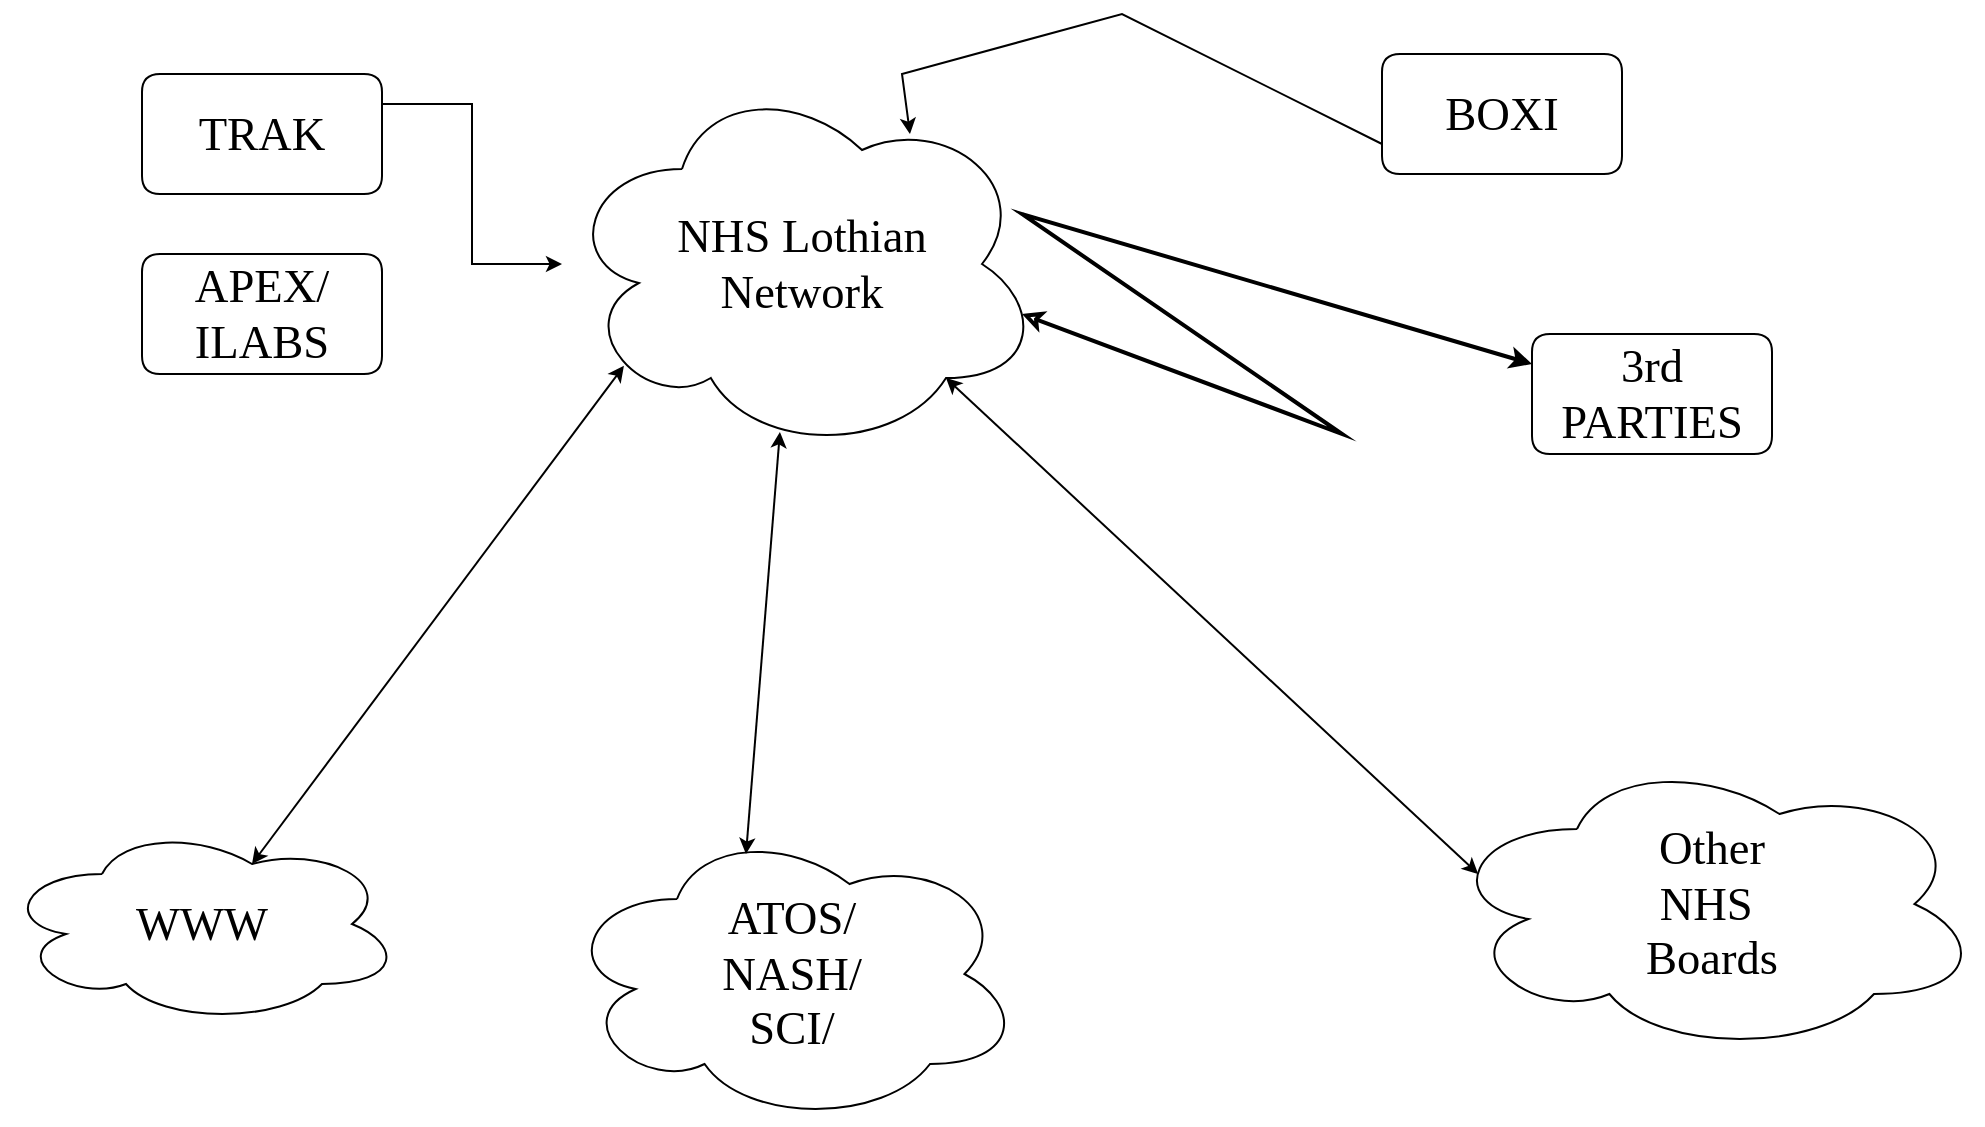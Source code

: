 <mxfile version="21.3.2" type="github" pages="2">
  <diagram id="dRIo23PamIkjkPu4lT5V" name="Overview">
    <mxGraphModel dx="1259" dy="679" grid="1" gridSize="10" guides="1" tooltips="1" connect="1" arrows="1" fold="1" page="1" pageScale="1" pageWidth="827" pageHeight="1169" math="0" shadow="0">
      <root>
        <mxCell id="0" />
        <mxCell id="1" parent="0" />
        <UserObject label="&lt;div style=&quot;font-size: 1px&quot;&gt;&lt;font style=&quot;font-size:23.28px;font-family:Handlee;color:#000000;direction:ltr;letter-spacing:0px;line-height:120%;opacity:1&quot;&gt;TRAK&lt;/font&gt;&lt;/div&gt;" tags="Background" id="OmSdqwsnnxUc1o90Q_Z--1">
          <mxCell style="verticalAlign=middle;align=center;overflow=width;vsdxID=1;fillColor=#ffffff;gradientColor=none;shape=stencil(nZDNDsIgEISfZu8UTp5rfQGfgMgqGxEair9PL+3EBI2n3nZmvskmQ6afvB2ZtJpKTme+iyuezJa0lug5S6kXmYFMf0yZTzldo4MebSW1Whx26HQzrZXNh728GN4GHkqXdJufPRApRM9W7QAGiQ3YqdXoR/+FV6NfYD2WMTCThIAt2/x3vGpheDO8AQ==);strokeColor=#000000;spacingTop=-3;spacingBottom=-3;spacingLeft=-3;spacingRight=-3;points=[];labelBackgroundColor=none;rounded=1;html=1;whiteSpace=wrap;" vertex="1" parent="1">
            <mxGeometry x="120" y="160" width="120" height="60" as="geometry" />
          </mxCell>
        </UserObject>
        <UserObject label="&lt;div style=&quot;font-size: 1px&quot;&gt;&lt;font style=&quot;font-size:23.28px;font-family:Handlee;color:#000000;direction:ltr;letter-spacing:0px;line-height:120%;opacity:1&quot;&gt;APEX/&lt;br/&gt;&lt;/font&gt;&lt;font style=&quot;font-size:23.28px;font-family:Handlee;color:#000000;direction:ltr;letter-spacing:0px;line-height:120%;opacity:1&quot;&gt;ILABS&lt;/font&gt;&lt;/div&gt;" tags="Background" id="OmSdqwsnnxUc1o90Q_Z--2">
          <mxCell style="verticalAlign=middle;align=center;overflow=width;vsdxID=2;fillColor=#ffffff;gradientColor=none;shape=stencil(nZDNDsIgEISfZu8UTp5rfQGfgMgqGxEair9PL+3EBI2n3nZmvskmQ6afvB2ZtJpKTme+iyuezJa0lug5S6kXmYFMf0yZTzldo4MebSW1Whx26HQzrZXNh728GN4GHkqXdJufPRApRM9W7QAGiQ3YqdXoR/+FV6NfYD2WMTCThIAt2/x3vGpheDO8AQ==);strokeColor=#000000;spacingTop=-3;spacingBottom=-3;spacingLeft=-3;spacingRight=-3;points=[];labelBackgroundColor=none;rounded=1;html=1;whiteSpace=wrap;" vertex="1" parent="1">
            <mxGeometry x="120" y="250" width="120" height="60" as="geometry" />
          </mxCell>
        </UserObject>
        <UserObject label="&lt;div style=&quot;font-size: 1px&quot;&gt;&lt;font style=&quot;font-size:23.28px;font-family:Handlee;color:#000000;direction:ltr;letter-spacing:0px;line-height:120%;opacity:1&quot;&gt;BOXI&lt;/font&gt;&lt;/div&gt;" tags="Background" id="OmSdqwsnnxUc1o90Q_Z--3">
          <mxCell style="verticalAlign=middle;align=center;overflow=width;vsdxID=3;fillColor=#ffffff;gradientColor=none;shape=stencil(nZDNDsIgEISfZu8UTp5rfQGfgMgqGxEair9PL+3EBI2n3nZmvskmQ6afvB2ZtJpKTme+iyuezJa0lug5S6kXmYFMf0yZTzldo4MebSW1Whx26HQzrZXNh728GN4GHkqXdJufPRApRM9W7QAGiQ3YqdXoR/+FV6NfYD2WMTCThIAt2/x3vGpheDO8AQ==);strokeColor=#000000;spacingTop=-3;spacingBottom=-3;spacingLeft=-3;spacingRight=-3;points=[];labelBackgroundColor=none;rounded=1;html=1;whiteSpace=wrap;" vertex="1" parent="1">
            <mxGeometry x="740" y="150" width="120" height="60" as="geometry" />
          </mxCell>
        </UserObject>
        <UserObject label="&lt;div style=&quot;font-size: 1px&quot;&gt;&lt;font style=&quot;font-size:23.28px;font-family:Handlee;color:#000000;direction:ltr;letter-spacing:0px;line-height:120%;opacity:1&quot;&gt;3rd &lt;br/&gt;&lt;/font&gt;&lt;font style=&quot;font-size:23.28px;font-family:Handlee;color:#000000;direction:ltr;letter-spacing:0px;line-height:120%;opacity:1&quot;&gt;PARTIES&lt;/font&gt;&lt;/div&gt;" tags="Background" id="OmSdqwsnnxUc1o90Q_Z--4">
          <mxCell style="verticalAlign=middle;align=center;overflow=width;vsdxID=4;fillColor=#ffffff;gradientColor=none;shape=stencil(nZDNDsIgEISfZu8UTp5rfQGfgMgqGxEair9PL+3EBI2n3nZmvskmQ6afvB2ZtJpKTme+iyuezJa0lug5S6kXmYFMf0yZTzldo4MebSW1Whx26HQzrZXNh728GN4GHkqXdJufPRApRM9W7QAGiQ3YqdXoR/+FV6NfYD2WMTCThIAt2/x3vGpheDO8AQ==);strokeColor=#000000;spacingTop=-3;spacingBottom=-3;spacingLeft=-3;spacingRight=-3;points=[];labelBackgroundColor=none;rounded=1;html=1;whiteSpace=wrap;" vertex="1" parent="1">
            <mxGeometry x="815" y="290" width="120" height="60" as="geometry" />
          </mxCell>
        </UserObject>
        <UserObject label="&lt;div style=&quot;font-size: 1px&quot;&gt;&lt;font style=&quot;font-size:23.28px;font-family:Handlee;color:#000000;direction:ltr;letter-spacing:0px;line-height:120%;opacity:1&quot;&gt;NHS Lothian&lt;br/&gt;&lt;/font&gt;&lt;font style=&quot;font-size:23.28px;font-family:Handlee;color:#000000;direction:ltr;letter-spacing:0px;line-height:120%;opacity:1&quot;&gt;Network&lt;/font&gt;&lt;/div&gt;" tags="Background" id="OmSdqwsnnxUc1o90Q_Z--5">
          <mxCell style="verticalAlign=middle;align=center;overflow=width;vsdxID=5;fillColor=#ffffff;gradientColor=none;shape=stencil(lZPRDoIwDEW/Zq9ma93EZ8T/IIJCVCADFP9eSKfYmhB9621ve7LkTmHcFmmTK9Bt5+tzfi+zrlC4UwBlVeS+7MZKYaIwPtY+P/m6rzLSTTo5p+pa36YLA+2BnVZAP5jck/XQe/Iamr68hu8OQFqHcZA26AFJGxfmQdtFluYs5zjLRBy2FTA0HBbpJdha0IzWHLcRb5sN/P6PvPf6CxgJ3mwIDSd5m5XlRPsfEQUx+nohBzqQQFgEWsETWUEZFk4DyWJZGYs5z8fycqHv8DmX+R9b9HcweQI=);strokeColor=#000000;spacingTop=-3;spacingBottom=-3;spacingLeft=-3;spacingRight=-3;points=[];labelBackgroundColor=none;rounded=0;html=1;whiteSpace=wrap;" vertex="1" parent="1">
            <mxGeometry x="330" y="160" width="240" height="190" as="geometry" />
          </mxCell>
        </UserObject>
        <UserObject label="&lt;div style=&quot;font-size: 1px&quot;&gt;&lt;font style=&quot;font-size:23.28px;font-family:Handlee;color:#000000;direction:ltr;letter-spacing:0px;line-height:120%;opacity:1&quot;&gt;WWW&lt;/font&gt;&lt;/div&gt;" tags="Background" id="OmSdqwsnnxUc1o90Q_Z--6">
          <mxCell style="verticalAlign=middle;align=center;overflow=width;vsdxID=6;fillColor=#ffffff;gradientColor=none;shape=stencil(lZPRDoIwDEW/Zq9ma93EZ8T/IIJCVCADFP9eSKfYmhB9621ve7LkTmHcFmmTK9Bt5+tzfi+zrlC4UwBlVeS+7MZKYaIwPtY+P/m6rzLSTTo5p+pa36YLA+2BnVZAP5jck/XQe/Iamr68hu8OQFqHcZA26AFJGxfmQdtFluYs5zjLRBy2FTA0HBbpJdha0IzWHLcRb5sN/P6PvPf6CxgJ3mwIDSd5m5XlRPsfEQUx+nohBzqQQFgEWsETWUEZFk4DyWJZGYs5z8fycqHv8DmX+R9b9HcweQI=);strokeColor=#000000;spacingTop=-3;spacingBottom=-3;spacingLeft=-3;spacingRight=-3;points=[];labelBackgroundColor=none;rounded=0;html=1;whiteSpace=wrap;" vertex="1" parent="1">
            <mxGeometry x="50" y="535" width="200" height="100" as="geometry" />
          </mxCell>
        </UserObject>
        <UserObject label="&lt;div style=&quot;font-size: 1px&quot;&gt;&lt;font style=&quot;font-size:23.28px;font-family:Handlee;color:#000000;direction:ltr;letter-spacing:0px;line-height:120%;opacity:1&quot;&gt;ATOS/&lt;br/&gt;&lt;/font&gt;&lt;font style=&quot;font-size:23.28px;font-family:Handlee;color:#000000;direction:ltr;letter-spacing:0px;line-height:120%;opacity:1&quot;&gt;NASH/&lt;br/&gt;&lt;/font&gt;&lt;font style=&quot;font-size:23.28px;font-family:Handlee;color:#000000;direction:ltr;letter-spacing:0px;line-height:120%;opacity:1&quot;&gt;SCI/&lt;/font&gt;&lt;/div&gt;" tags="Background" id="OmSdqwsnnxUc1o90Q_Z--7">
          <mxCell style="verticalAlign=middle;align=center;overflow=width;vsdxID=7;fillColor=#ffffff;gradientColor=none;shape=stencil(lZPRDoIwDEW/Zq9ma93EZ8T/IIJCVCADFP9eSKfYmhB9621ve7LkTmHcFmmTK9Bt5+tzfi+zrlC4UwBlVeS+7MZKYaIwPtY+P/m6rzLSTTo5p+pa36YLA+2BnVZAP5jck/XQe/Iamr68hu8OQFqHcZA26AFJGxfmQdtFluYs5zjLRBy2FTA0HBbpJdha0IzWHLcRb5sN/P6PvPf6CxgJ3mwIDSd5m5XlRPsfEQUx+nohBzqQQFgEWsETWUEZFk4DyWJZGYs5z8fycqHv8DmX+R9b9HcweQI=);strokeColor=#000000;spacingTop=-3;spacingBottom=-3;spacingLeft=-3;spacingRight=-3;points=[];labelBackgroundColor=none;rounded=0;html=1;whiteSpace=wrap;" vertex="1" parent="1">
            <mxGeometry x="330" y="535" width="230" height="150" as="geometry" />
          </mxCell>
        </UserObject>
        <UserObject label="&lt;div style=&quot;font-size: 1px&quot;&gt;&lt;font style=&quot;font-size:23.28px;font-family:Handlee;color:#000000;direction:ltr;letter-spacing:0px;line-height:120%;opacity:1&quot;&gt;Other&lt;br/&gt;&lt;/font&gt;&lt;font style=&quot;font-size:23.28px;font-family:Handlee;color:#000000;direction:ltr;letter-spacing:0px;line-height:120%;opacity:1&quot;&gt;NHS &lt;br/&gt;&lt;/font&gt;&lt;font style=&quot;font-size:23.28px;font-family:Handlee;color:#000000;direction:ltr;letter-spacing:0px;line-height:120%;opacity:1&quot;&gt;Boards&lt;/font&gt;&lt;/div&gt;" tags="Background" id="OmSdqwsnnxUc1o90Q_Z--8">
          <mxCell style="verticalAlign=middle;align=center;overflow=width;vsdxID=8;fillColor=#ffffff;gradientColor=none;shape=stencil(lZPRDoIwDEW/Zq9ma93EZ8T/IIJCVCADFP9eSKfYmhB9621ve7LkTmHcFmmTK9Bt5+tzfi+zrlC4UwBlVeS+7MZKYaIwPtY+P/m6rzLSTTo5p+pa36YLA+2BnVZAP5jck/XQe/Iamr68hu8OQFqHcZA26AFJGxfmQdtFluYs5zjLRBy2FTA0HBbpJdha0IzWHLcRb5sN/P6PvPf6CxgJ3mwIDSd5m5XlRPsfEQUx+nohBzqQQFgEWsETWUEZFk4DyWJZGYs5z8fycqHv8DmX+R9b9HcweQI=);strokeColor=#000000;spacingTop=-3;spacingBottom=-3;spacingLeft=-3;spacingRight=-3;points=[];labelBackgroundColor=none;rounded=0;html=1;whiteSpace=wrap;" vertex="1" parent="1">
            <mxGeometry x="770" y="500" width="270" height="150" as="geometry" />
          </mxCell>
        </UserObject>
        <UserObject label="" tags="Background" id="OmSdqwsnnxUc1o90Q_Z--9">
          <mxCell style="vsdxID=9;edgeStyle=none;startArrow=none;endArrow=classic;startSize=5;endSize=5;strokeColor=#000000;spacingTop=0;spacingBottom=0;spacingLeft=0;spacingRight=0;verticalAlign=middle;html=1;labelBackgroundColor=#ffffff;rounded=0;exitX=0;exitY=0.75;exitDx=0;exitDy=0;exitPerimeter=0;entryX=0.725;entryY=0.158;entryDx=0;entryDy=0;entryPerimeter=0;" edge="1" parent="1" source="OmSdqwsnnxUc1o90Q_Z--3" target="OmSdqwsnnxUc1o90Q_Z--5">
            <mxGeometry relative="1" as="geometry">
              <mxPoint x="129" y="197" as="offset" />
              <Array as="points">
                <mxPoint x="610" y="130" />
                <mxPoint x="500" y="160" />
              </Array>
            </mxGeometry>
          </mxCell>
        </UserObject>
        <UserObject label="" tags="Background" id="OmSdqwsnnxUc1o90Q_Z--10">
          <mxCell style="vsdxID=10;edgeStyle=none;startArrow=none;endArrow=classic;startSize=5;endSize=5;strokeColor=#000000;spacingTop=0;spacingBottom=0;spacingLeft=0;spacingRight=0;verticalAlign=middle;html=1;labelBackgroundColor=#ffffff;rounded=0;exitX=1;exitY=0.25;exitDx=0;exitDy=0;exitPerimeter=0;entryX=0;entryY=0.5;entryDx=0;entryDy=0;entryPerimeter=0;" edge="1" parent="1" source="OmSdqwsnnxUc1o90Q_Z--1" target="OmSdqwsnnxUc1o90Q_Z--5">
            <mxGeometry relative="1" as="geometry">
              <mxPoint x="-45" y="141" as="offset" />
              <Array as="points">
                <mxPoint x="285" y="175" />
                <mxPoint x="285" y="255" />
              </Array>
            </mxGeometry>
          </mxCell>
        </UserObject>
        <UserObject label="" tags="Background" id="OmSdqwsnnxUc1o90Q_Z--11">
          <mxCell style="vsdxID=11;edgeStyle=none;startArrow=classic;endArrow=classic;startSize=5;endSize=5;strokeColor=#000000;spacingTop=0;spacingBottom=0;spacingLeft=0;spacingRight=0;verticalAlign=middle;html=1;labelBackgroundColor=#ffffff;rounded=0;exitX=0.625;exitY=0.2;exitDx=0;exitDy=0;exitPerimeter=0;entryX=0.129;entryY=0.768;entryDx=0;entryDy=0;entryPerimeter=0;" edge="1" parent="1" source="OmSdqwsnnxUc1o90Q_Z--6" target="OmSdqwsnnxUc1o90Q_Z--5">
            <mxGeometry relative="1" as="geometry">
              <mxPoint x="-93" y="225" as="offset" />
              <Array as="points" />
            </mxGeometry>
          </mxCell>
        </UserObject>
        <UserObject label="" tags="Background" id="OmSdqwsnnxUc1o90Q_Z--12">
          <mxCell style="vsdxID=12;edgeStyle=none;startArrow=classic;endArrow=classic;startSize=5;endSize=5;strokeColor=#000000;spacingTop=0;spacingBottom=0;spacingLeft=0;spacingRight=0;verticalAlign=middle;html=1;labelBackgroundColor=#ffffff;rounded=0;exitX=0.067;exitY=0.4;exitDx=0;exitDy=0;exitPerimeter=0;entryX=0.8;entryY=0.8;entryDx=0;entryDy=0;entryPerimeter=0;" edge="1" parent="1" source="OmSdqwsnnxUc1o90Q_Z--8" target="OmSdqwsnnxUc1o90Q_Z--5">
            <mxGeometry relative="1" as="geometry">
              <mxPoint x="133" y="225" as="offset" />
              <Array as="points" />
            </mxGeometry>
          </mxCell>
        </UserObject>
        <UserObject label="" tags="Background" id="OmSdqwsnnxUc1o90Q_Z--13">
          <mxCell style="vsdxID=13;edgeStyle=none;startArrow=classic;endArrow=classic;startSize=5;endSize=5;strokeColor=#000000;spacingTop=0;spacingBottom=0;spacingLeft=0;spacingRight=0;verticalAlign=middle;html=1;labelBackgroundColor=#ffffff;rounded=0;exitX=0.4;exitY=0.1;exitDx=0;exitDy=0;exitPerimeter=0;entryX=0.454;entryY=0.942;entryDx=0;entryDy=0;entryPerimeter=0;" edge="1" parent="1" source="OmSdqwsnnxUc1o90Q_Z--7" target="OmSdqwsnnxUc1o90Q_Z--5">
            <mxGeometry relative="1" as="geometry">
              <mxPoint x="-9" y="206" as="offset" />
              <Array as="points" />
            </mxGeometry>
          </mxCell>
        </UserObject>
        <mxCell id="OmSdqwsnnxUc1o90Q_Z--14" vertex="1" parent="1">
          <mxGeometry x="560" y="280" as="geometry" />
        </mxCell>
        <UserObject label="" tags="Background" id="OmSdqwsnnxUc1o90Q_Z--15">
          <mxCell style="vsdxID=14;edgeStyle=none;startFill=0;startArrow=classic;endArrow=classic;startSize=5;endSize=5;strokeWidth=2;strokeColor=#000000;spacingTop=0;spacingBottom=0;spacingLeft=0;spacingRight=0;verticalAlign=middle;html=1;labelBackgroundColor=#ffffff;rounded=0;entryX=0;entryY=0.25;entryDx=0;entryDy=0;entryPerimeter=0;" edge="1" parent="1" source="OmSdqwsnnxUc1o90Q_Z--14" target="OmSdqwsnnxUc1o90Q_Z--4">
            <mxGeometry relative="1" as="geometry">
              <mxPoint x="-42" y="190" as="offset" />
              <Array as="points">
                <mxPoint x="720" y="340" />
                <mxPoint x="560" y="230" />
              </Array>
            </mxGeometry>
          </mxCell>
        </UserObject>
      </root>
    </mxGraphModel>
  </diagram>
  <diagram name="Trak" id="B8Tu_v0Rk38qln_Op_Ek">
    <mxGraphModel dx="1243" dy="612" grid="1" gridSize="12" guides="1" tooltips="1" connect="1" arrows="1" fold="1" page="1" pageScale="1" pageWidth="1100" pageHeight="850" math="0" shadow="0">
      <root>
        <mxCell id="0" />
        <mxCell id="1" parent="0" />
        <mxCell id="q2mCySx_LU9u7ua_Dx6v-77" value="trakqas.luht.scot.nhs" style="swimlane;fontStyle=0;childLayout=stackLayout;horizontal=1;startSize=30;horizontalStack=0;resizeParent=1;resizeParentMax=0;resizeLast=0;collapsible=1;marginBottom=0;whiteSpace=wrap;html=1;" parent="1" vertex="1">
          <mxGeometry x="780" y="727" width="140" height="60" as="geometry" />
        </mxCell>
        <mxCell id="x-GSWT0ul62OzHW2ipkO-2" value="10.9.54.118" style="text;html=1;strokeColor=none;fillColor=none;align=center;verticalAlign=middle;whiteSpace=wrap;rounded=0;" parent="q2mCySx_LU9u7ua_Dx6v-77" vertex="1">
          <mxGeometry y="30" width="140" height="30" as="geometry" />
        </mxCell>
        <mxCell id="e5saShaM2wzWgicbjXF_-25" style="edgeStyle=orthogonalEdgeStyle;rounded=0;orthogonalLoop=1;jettySize=auto;html=1;exitX=0.4;exitY=0.1;exitDx=0;exitDy=0;exitPerimeter=0;startArrow=classic;startFill=1;" parent="1" source="x-GSWT0ul62OzHW2ipkO-4" target="e5saShaM2wzWgicbjXF_-23" edge="1">
          <mxGeometry relative="1" as="geometry" />
        </mxCell>
        <mxCell id="x-GSWT0ul62OzHW2ipkO-4" value="NHSLothian&lt;br&gt;Network" style="ellipse;shape=cloud;whiteSpace=wrap;html=1;" parent="1" vertex="1">
          <mxGeometry x="816" y="176" width="120" height="80" as="geometry" />
        </mxCell>
        <mxCell id="x-GSWT0ul62OzHW2ipkO-66" style="edgeStyle=orthogonalEdgeStyle;rounded=0;orthogonalLoop=1;jettySize=auto;html=1;exitX=0;exitY=1;exitDx=0;exitDy=0;entryX=0.5;entryY=0.114;entryDx=0;entryDy=0;entryPerimeter=0;startArrow=classic;startFill=1;" parent="1" source="x-GSWT0ul62OzHW2ipkO-6" target="x-GSWT0ul62OzHW2ipkO-4" edge="1">
          <mxGeometry relative="1" as="geometry" />
        </mxCell>
        <mxCell id="x-GSWT0ul62OzHW2ipkO-6" value="Users" style="image;aspect=fixed;perimeter=ellipsePerimeter;html=1;align=center;shadow=0;dashed=0;spacingTop=3;image=img/lib/active_directory/users.svg;" parent="1" vertex="1">
          <mxGeometry x="1000" y="111" width="33" height="50" as="geometry" />
        </mxCell>
        <UserObject label="trakint.luht.scot.nhs.uk" id="x-GSWT0ul62OzHW2ipkO-7">
          <mxCell style="swimlane;fontStyle=0;childLayout=stackLayout;horizontal=1;startSize=30;horizontalStack=0;resizeParent=1;resizeParentMax=0;resizeLast=0;collapsible=1;marginBottom=0;whiteSpace=wrap;html=1;" parent="1" vertex="1">
            <mxGeometry x="275" y="647" width="140" height="60" as="geometry" />
          </mxCell>
        </UserObject>
        <mxCell id="x-GSWT0ul62OzHW2ipkO-8" value="10.9.54.83" style="text;strokeColor=none;fillColor=none;align=left;verticalAlign=middle;spacingLeft=4;spacingRight=4;overflow=hidden;points=[[0,0.5],[1,0.5]];portConstraint=eastwest;rotatable=0;whiteSpace=wrap;html=1;" parent="x-GSWT0ul62OzHW2ipkO-7" vertex="1">
          <mxGeometry y="30" width="140" height="30" as="geometry" />
        </mxCell>
        <UserObject label="trakint-m.luht.scot.nhs.uk" id="x-GSWT0ul62OzHW2ipkO-9">
          <mxCell style="swimlane;fontStyle=0;childLayout=stackLayout;horizontal=1;startSize=30;horizontalStack=0;resizeParent=1;resizeParentMax=0;resizeLast=0;collapsible=1;marginBottom=0;whiteSpace=wrap;html=1;" parent="1" vertex="1">
            <mxGeometry x="277" y="787" width="140" height="60" as="geometry" />
          </mxCell>
        </UserObject>
        <mxCell id="x-GSWT0ul62OzHW2ipkO-10" value="10.9.54.81" style="text;strokeColor=none;fillColor=none;align=left;verticalAlign=middle;spacingLeft=4;spacingRight=4;overflow=hidden;points=[[0,0.5],[1,0.5]];portConstraint=eastwest;rotatable=0;whiteSpace=wrap;html=1;" parent="x-GSWT0ul62OzHW2ipkO-9" vertex="1">
          <mxGeometry y="30" width="140" height="30" as="geometry" />
        </mxCell>
        <mxCell id="x-GSWT0ul62OzHW2ipkO-15" value="DEV&lt;br&gt;Users" style="image;aspect=fixed;perimeter=ellipsePerimeter;html=1;align=center;shadow=0;dashed=0;spacingTop=3;image=img/lib/active_directory/users.svg;" parent="1" vertex="1">
          <mxGeometry x="60" y="722" width="33" height="50" as="geometry" />
        </mxCell>
        <mxCell id="x-GSWT0ul62OzHW2ipkO-16" value="" style="shape=link;html=1;rounded=0;exitX=0.641;exitY=0.012;exitDx=0;exitDy=0;entryX=0.729;entryY=1.049;entryDx=0;entryDy=0;dashed=1;entryPerimeter=0;exitPerimeter=0;strokeColor=#f24040;" parent="1" source="x-GSWT0ul62OzHW2ipkO-9" target="x-GSWT0ul62OzHW2ipkO-12" edge="1">
          <mxGeometry width="100" relative="1" as="geometry">
            <mxPoint x="343" y="698" as="sourcePoint" />
            <mxPoint x="443" y="698" as="targetPoint" />
          </mxGeometry>
        </mxCell>
        <mxCell id="x-GSWT0ul62OzHW2ipkO-17" value="" style="shape=link;html=1;rounded=0;exitX=0.631;exitY=1.048;exitDx=0;exitDy=0;exitPerimeter=0;dashed=1;entryX=0.697;entryY=0.026;entryDx=0;entryDy=0;entryPerimeter=0;strokeColor=#ec2727;" parent="1" source="x-GSWT0ul62OzHW2ipkO-8" target="x-GSWT0ul62OzHW2ipkO-11" edge="1">
          <mxGeometry width="100" relative="1" as="geometry">
            <mxPoint x="463" y="615.63" as="sourcePoint" />
            <mxPoint x="473" y="717" as="targetPoint" />
          </mxGeometry>
        </mxCell>
        <mxCell id="x-GSWT0ul62OzHW2ipkO-22" value="" style="group" parent="1" vertex="1" connectable="0">
          <mxGeometry x="285" y="717" width="128" height="60" as="geometry" />
        </mxCell>
        <mxCell id="x-GSWT0ul62OzHW2ipkO-18" value="" style="rounded=1;whiteSpace=wrap;html=1;strokeColor=#FF0000;" parent="x-GSWT0ul62OzHW2ipkO-22" vertex="1">
          <mxGeometry width="128" height="60" as="geometry" />
        </mxCell>
        <UserObject label="trakint-a.luht.scot.nhs.uk" id="x-GSWT0ul62OzHW2ipkO-11">
          <mxCell style="swimlane;fontStyle=0;childLayout=stackLayout;horizontal=1;startSize=30;horizontalStack=0;resizeParent=1;resizeParentMax=0;resizeLast=0;collapsible=1;marginBottom=0;whiteSpace=wrap;html=1;fontSize=8;" parent="x-GSWT0ul62OzHW2ipkO-22" vertex="1">
            <mxGeometry x="12.83" y="5" width="94.34" height="50" as="geometry" />
          </mxCell>
        </UserObject>
        <mxCell id="x-GSWT0ul62OzHW2ipkO-12" value="10.9.54.82" style="text;strokeColor=none;fillColor=none;align=left;verticalAlign=middle;spacingLeft=4;spacingRight=4;overflow=hidden;points=[[0,0.5],[1,0.5]];portConstraint=eastwest;rotatable=0;whiteSpace=wrap;html=1;fontSize=8;" parent="x-GSWT0ul62OzHW2ipkO-11" vertex="1">
          <mxGeometry y="30" width="94.34" height="20.0" as="geometry" />
        </mxCell>
        <mxCell id="x-GSWT0ul62OzHW2ipkO-19" value="DR Arbiter" style="text;html=1;strokeColor=none;fillColor=none;align=center;verticalAlign=middle;whiteSpace=wrap;rounded=0;fontColor=#FF0000;fontSize=9;rotation=90;" parent="x-GSWT0ul62OzHW2ipkO-22" vertex="1">
          <mxGeometry x="96" y="26" width="43.15" height="6" as="geometry" />
        </mxCell>
        <mxCell id="x-GSWT0ul62OzHW2ipkO-33" value="" style="group" parent="1" vertex="1" connectable="0">
          <mxGeometry x="338" y="264" width="160" height="300" as="geometry" />
        </mxCell>
        <mxCell id="x-GSWT0ul62OzHW2ipkO-32" value="" style="rounded=1;whiteSpace=wrap;html=1;" parent="x-GSWT0ul62OzHW2ipkO-33" vertex="1">
          <mxGeometry width="160" height="300" as="geometry" />
        </mxCell>
        <mxCell id="q2mCySx_LU9u7ua_Dx6v-14" value="trakdb2.luht.scot.nhs.uk" style="swimlane;fontStyle=0;childLayout=stackLayout;horizontal=1;startSize=30;horizontalStack=0;resizeParent=1;resizeParentMax=0;resizeLast=0;collapsible=1;marginBottom=0;whiteSpace=wrap;html=1;" parent="x-GSWT0ul62OzHW2ipkO-33" vertex="1">
          <mxGeometry x="10" y="117" width="140" height="60" as="geometry" />
        </mxCell>
        <mxCell id="q2mCySx_LU9u7ua_Dx6v-16" value="10.9.54.13" style="text;strokeColor=none;fillColor=none;align=left;verticalAlign=middle;spacingLeft=4;spacingRight=4;overflow=hidden;points=[[0,0.5],[1,0.5]];portConstraint=eastwest;rotatable=0;whiteSpace=wrap;html=1;" parent="q2mCySx_LU9u7ua_Dx6v-14" vertex="1">
          <mxGeometry y="30" width="140" height="30" as="geometry" />
        </mxCell>
        <mxCell id="q2mCySx_LU9u7ua_Dx6v-17" value="trakdb3.luht.scot.nhs.uk" style="swimlane;fontStyle=0;childLayout=stackLayout;horizontal=1;startSize=30;horizontalStack=0;resizeParent=1;resizeParentMax=0;resizeLast=0;collapsible=1;marginBottom=0;whiteSpace=wrap;html=1;" parent="x-GSWT0ul62OzHW2ipkO-33" vertex="1">
          <mxGeometry x="10" y="190" width="140" height="90" as="geometry" />
        </mxCell>
        <mxCell id="q2mCySx_LU9u7ua_Dx6v-24" value="10.9.54.14&lt;br&gt;" style="text;strokeColor=none;fillColor=none;align=left;verticalAlign=middle;spacingLeft=4;spacingRight=4;overflow=hidden;points=[[0,0.5],[1,0.5]];portConstraint=eastwest;rotatable=0;whiteSpace=wrap;html=1;" parent="q2mCySx_LU9u7ua_Dx6v-17" vertex="1">
          <mxGeometry y="30" width="140" height="30" as="geometry" />
        </mxCell>
        <mxCell id="q2mCySx_LU9u7ua_Dx6v-19" value="10.9.54.23" style="text;strokeColor=none;fillColor=none;align=left;verticalAlign=middle;spacingLeft=4;spacingRight=4;overflow=hidden;points=[[0,0.5],[1,0.5]];portConstraint=eastwest;rotatable=0;whiteSpace=wrap;html=1;" parent="q2mCySx_LU9u7ua_Dx6v-17" vertex="1">
          <mxGeometry y="60" width="140" height="30" as="geometry" />
        </mxCell>
        <mxCell id="q2mCySx_LU9u7ua_Dx6v-38" value="trakdb1.luht.scot.nhs.uk" style="swimlane;fontStyle=0;childLayout=stackLayout;horizontal=1;startSize=30;horizontalStack=0;resizeParent=1;resizeParentMax=0;resizeLast=0;collapsible=1;marginBottom=0;whiteSpace=wrap;html=1;" parent="x-GSWT0ul62OzHW2ipkO-33" vertex="1">
          <mxGeometry x="10" y="42" width="140" height="60" as="geometry" />
        </mxCell>
        <mxCell id="q2mCySx_LU9u7ua_Dx6v-39" value="10.9.54.12" style="text;strokeColor=none;fillColor=none;align=left;verticalAlign=middle;spacingLeft=4;spacingRight=4;overflow=hidden;points=[[0,0.5],[1,0.5]];portConstraint=eastwest;rotatable=0;whiteSpace=wrap;html=1;" parent="q2mCySx_LU9u7ua_Dx6v-38" vertex="1">
          <mxGeometry y="30" width="140" height="30" as="geometry" />
        </mxCell>
        <mxCell id="x-GSWT0ul62OzHW2ipkO-34" value="&#xa;&lt;span style=&quot;color: rgb(0, 0, 0); font-family: Helvetica; font-size: 12px; font-style: normal; font-variant-ligatures: normal; font-variant-caps: normal; letter-spacing: normal; orphans: 2; text-align: center; text-indent: 0px; text-transform: none; widows: 2; word-spacing: 0px; -webkit-text-stroke-width: 0px; background-color: rgb(255, 255, 255); text-decoration-thickness: initial; text-decoration-style: initial; text-decoration-color: initial; float: none; display: inline !important;&quot;&gt;Trak DB&lt;/span&gt;&lt;br style=&quot;border-color: var(--border-color); font-family: Helvetica; font-size: 12px; font-style: normal; font-variant-ligatures: normal; font-variant-caps: normal; letter-spacing: normal; orphans: 2; text-align: center; text-indent: 0px; text-transform: none; widows: 2; word-spacing: 0px; -webkit-text-stroke-width: 0px; text-decoration-thickness: initial; text-decoration-style: initial; text-decoration-color: initial; color: rgb(35, 47, 62); background-color: rgb(251, 251, 251);&quot;&gt;&lt;span style=&quot;border-color: var(--border-color); font-family: Helvetica; font-size: 12px; font-style: normal; font-variant-ligatures: normal; font-variant-caps: normal; letter-spacing: normal; orphans: 2; text-align: center; text-indent: 0px; text-transform: none; widows: 2; word-spacing: 0px; -webkit-text-stroke-width: 0px; text-decoration-thickness: initial; text-decoration-style: initial; text-decoration-color: initial; color: rgb(35, 47, 62); background-color: rgb(251, 251, 251);&quot;&gt;Cluster&lt;/span&gt;&#xa;&#xa;" style="text;html=1;strokeColor=none;fillColor=none;align=center;verticalAlign=middle;whiteSpace=wrap;rounded=0;fontStyle=1" parent="x-GSWT0ul62OzHW2ipkO-33" vertex="1">
          <mxGeometry x="40" y="12" width="60" height="30" as="geometry" />
        </mxCell>
        <mxCell id="x-GSWT0ul62OzHW2ipkO-39" value="" style="endArrow=classic;startArrow=classic;html=1;rounded=0;exitX=1;exitY=0.1;exitDx=0;exitDy=0;exitPerimeter=0;entryX=0.001;entryY=0.18;entryDx=0;entryDy=0;entryPerimeter=0;" parent="1" source="x-GSWT0ul62OzHW2ipkO-32" target="e5saShaM2wzWgicbjXF_-2" edge="1">
          <mxGeometry width="50" height="50" relative="1" as="geometry">
            <mxPoint x="562" y="300" as="sourcePoint" />
            <mxPoint x="822" y="240" as="targetPoint" />
          </mxGeometry>
        </mxCell>
        <mxCell id="x-GSWT0ul62OzHW2ipkO-40" value="" style="endArrow=classic;startArrow=classic;html=1;rounded=0;exitX=1.003;exitY=0.313;exitDx=0;exitDy=0;exitPerimeter=0;entryX=-0.007;entryY=0.314;entryDx=0;entryDy=0;entryPerimeter=0;" parent="1" source="x-GSWT0ul62OzHW2ipkO-32" target="e5saShaM2wzWgicbjXF_-2" edge="1">
          <mxGeometry width="50" height="50" relative="1" as="geometry">
            <mxPoint x="518" y="350" as="sourcePoint" />
            <mxPoint x="568" y="300" as="targetPoint" />
          </mxGeometry>
        </mxCell>
        <mxCell id="x-GSWT0ul62OzHW2ipkO-41" value="" style="endArrow=classic;startArrow=classic;html=1;rounded=0;exitX=1;exitY=0.48;exitDx=0;exitDy=0;exitPerimeter=0;" parent="1" source="x-GSWT0ul62OzHW2ipkO-32" target="e5saShaM2wzWgicbjXF_-2" edge="1">
          <mxGeometry width="50" height="50" relative="1" as="geometry">
            <mxPoint x="572" y="480" as="sourcePoint" />
            <mxPoint x="622" y="430" as="targetPoint" />
          </mxGeometry>
        </mxCell>
        <mxCell id="x-GSWT0ul62OzHW2ipkO-42" value="" style="endArrow=classic;startArrow=classic;html=1;rounded=0;exitX=1;exitY=0.663;exitDx=0;exitDy=0;exitPerimeter=0;entryX=-0.009;entryY=0.606;entryDx=0;entryDy=0;entryPerimeter=0;" parent="1" source="x-GSWT0ul62OzHW2ipkO-32" target="e5saShaM2wzWgicbjXF_-2" edge="1">
          <mxGeometry width="50" height="50" relative="1" as="geometry">
            <mxPoint x="582" y="490" as="sourcePoint" />
            <mxPoint x="632" y="440" as="targetPoint" />
          </mxGeometry>
        </mxCell>
        <mxCell id="x-GSWT0ul62OzHW2ipkO-43" value="" style="endArrow=classic;startArrow=classic;html=1;rounded=0;exitX=0.989;exitY=0.783;exitDx=0;exitDy=0;exitPerimeter=0;entryX=0.01;entryY=0.734;entryDx=0;entryDy=0;entryPerimeter=0;" parent="1" source="x-GSWT0ul62OzHW2ipkO-32" target="e5saShaM2wzWgicbjXF_-2" edge="1">
          <mxGeometry width="50" height="50" relative="1" as="geometry">
            <mxPoint x="502" y="470" as="sourcePoint" />
            <mxPoint x="642" y="450" as="targetPoint" />
          </mxGeometry>
        </mxCell>
        <mxCell id="x-GSWT0ul62OzHW2ipkO-44" value="" style="endArrow=classic;startArrow=classic;html=1;rounded=0;exitX=0.989;exitY=0.892;exitDx=0;exitDy=0;exitPerimeter=0;entryX=0.004;entryY=0.858;entryDx=0;entryDy=0;entryPerimeter=0;" parent="1" source="x-GSWT0ul62OzHW2ipkO-32" target="e5saShaM2wzWgicbjXF_-2" edge="1">
          <mxGeometry width="50" height="50" relative="1" as="geometry">
            <mxPoint x="502" y="510" as="sourcePoint" />
            <mxPoint x="822" y="600" as="targetPoint" />
          </mxGeometry>
        </mxCell>
        <mxCell id="x-GSWT0ul62OzHW2ipkO-51" value="" style="strokeColor=#dddddd;shadow=1;strokeWidth=1;rounded=1;absoluteArcSize=1;arcSize=2;" parent="1" vertex="1">
          <mxGeometry x="820" y="352" width="100" height="56" as="geometry" />
        </mxCell>
        <mxCell id="x-GSWT0ul62OzHW2ipkO-52" value="&lt;font style=&quot;&quot;&gt;&lt;b style=&quot;font-size: 8px;&quot;&gt;Trak&lt;/b&gt;&lt;br&gt;&lt;b style=&quot;font-size: 8px;&quot;&gt;Load&lt;/b&gt;&lt;br&gt;&lt;b style=&quot;font-size: 8px;&quot;&gt;Balancer&lt;/b&gt;&lt;br&gt;&lt;b&gt;&lt;font style=&quot;font-size: 9px;&quot;&gt;10.9.23.10&lt;/font&gt;&lt;/b&gt;&lt;br&gt;&lt;/font&gt;" style="sketch=0;dashed=0;connectable=0;html=1;fillColor=#757575;strokeColor=none;shape=mxgraph.gcp2.network_load_balancer;part=1;labelPosition=right;verticalLabelPosition=middle;align=left;verticalAlign=middle;spacingLeft=5;fontSize=12;" parent="x-GSWT0ul62OzHW2ipkO-51" vertex="1">
          <mxGeometry y="0.5" width="32" height="32" relative="1" as="geometry">
            <mxPoint x="5" y="-16" as="offset" />
          </mxGeometry>
        </mxCell>
        <mxCell id="x-GSWT0ul62OzHW2ipkO-54" value="" style="endArrow=classic;startArrow=classic;html=1;rounded=0;exitX=0.998;exitY=0.125;exitDx=0;exitDy=0;exitPerimeter=0;entryX=0;entryY=0;entryDx=0;entryDy=0;" parent="1" source="q2mCySx_LU9u7ua_Dx6v-41" target="x-GSWT0ul62OzHW2ipkO-51" edge="1">
          <mxGeometry width="50" height="50" relative="1" as="geometry">
            <mxPoint x="1020" y="390" as="sourcePoint" />
            <mxPoint x="1070" y="340" as="targetPoint" />
          </mxGeometry>
        </mxCell>
        <mxCell id="x-GSWT0ul62OzHW2ipkO-55" value="" style="endArrow=classic;startArrow=classic;html=1;rounded=0;exitX=1.01;exitY=-0.026;exitDx=0;exitDy=0;exitPerimeter=0;entryX=0;entryY=0.25;entryDx=0;entryDy=0;" parent="1" source="q2mCySx_LU9u7ua_Dx6v-47" target="x-GSWT0ul62OzHW2ipkO-51" edge="1">
          <mxGeometry width="50" height="50" relative="1" as="geometry">
            <mxPoint x="1030" y="400" as="sourcePoint" />
            <mxPoint x="1080" y="350" as="targetPoint" />
          </mxGeometry>
        </mxCell>
        <mxCell id="x-GSWT0ul62OzHW2ipkO-56" value="" style="endArrow=classic;startArrow=classic;html=1;rounded=0;exitX=1.004;exitY=0.021;exitDx=0;exitDy=0;exitPerimeter=0;entryX=0;entryY=0.5;entryDx=0;entryDy=0;" parent="1" source="q2mCySx_LU9u7ua_Dx6v-45" target="x-GSWT0ul62OzHW2ipkO-51" edge="1">
          <mxGeometry width="50" height="50" relative="1" as="geometry">
            <mxPoint x="1040" y="410" as="sourcePoint" />
            <mxPoint x="1090" y="360" as="targetPoint" />
          </mxGeometry>
        </mxCell>
        <mxCell id="x-GSWT0ul62OzHW2ipkO-57" value="" style="endArrow=classic;startArrow=classic;html=1;rounded=0;exitX=1.004;exitY=-0.015;exitDx=0;exitDy=0;exitPerimeter=0;entryX=0.001;entryY=0.596;entryDx=0;entryDy=0;entryPerimeter=0;" parent="1" source="q2mCySx_LU9u7ua_Dx6v-51" target="x-GSWT0ul62OzHW2ipkO-51" edge="1">
          <mxGeometry width="50" height="50" relative="1" as="geometry">
            <mxPoint x="1050" y="420" as="sourcePoint" />
            <mxPoint x="1100" y="370" as="targetPoint" />
          </mxGeometry>
        </mxCell>
        <mxCell id="x-GSWT0ul62OzHW2ipkO-58" value="" style="endArrow=classic;startArrow=classic;html=1;rounded=0;exitX=0.991;exitY=0.032;exitDx=0;exitDy=0;exitPerimeter=0;entryX=0;entryY=0.75;entryDx=0;entryDy=0;" parent="1" source="q2mCySx_LU9u7ua_Dx6v-49" target="x-GSWT0ul62OzHW2ipkO-51" edge="1">
          <mxGeometry width="50" height="50" relative="1" as="geometry">
            <mxPoint x="810" y="510" as="sourcePoint" />
            <mxPoint x="860" y="460" as="targetPoint" />
          </mxGeometry>
        </mxCell>
        <mxCell id="x-GSWT0ul62OzHW2ipkO-59" value="" style="endArrow=classic;startArrow=classic;html=1;rounded=0;exitX=1.009;exitY=-0.043;exitDx=0;exitDy=0;exitPerimeter=0;entryX=0.004;entryY=0.987;entryDx=0;entryDy=0;entryPerimeter=0;" parent="1" source="q2mCySx_LU9u7ua_Dx6v-53" target="x-GSWT0ul62OzHW2ipkO-51" edge="1">
          <mxGeometry width="50" height="50" relative="1" as="geometry">
            <mxPoint x="1070" y="440" as="sourcePoint" />
            <mxPoint x="1120" y="390" as="targetPoint" />
          </mxGeometry>
        </mxCell>
        <UserObject label="&lt;div style=&quot;font-size: 1px&quot;&gt;&lt;font style=&quot;font-size:23.28px;font-family:Handlee;color:#000000;direction:ltr;letter-spacing:0px;line-height:120%;opacity:1&quot;&gt;ATOS/&lt;br/&gt;&lt;/font&gt;&lt;font style=&quot;font-size:23.28px;font-family:Handlee;color:#000000;direction:ltr;letter-spacing:0px;line-height:120%;opacity:1&quot;&gt;NASH/&lt;br/&gt;&lt;/font&gt;&lt;font style=&quot;font-size:23.28px;font-family:Handlee;color:#000000;direction:ltr;letter-spacing:0px;line-height:120%;opacity:1&quot;&gt;SCI/&lt;/font&gt;&lt;/div&gt;" tags="Background" id="e5saShaM2wzWgicbjXF_-1">
          <mxCell style="verticalAlign=middle;align=center;overflow=width;vsdxID=7;fillColor=#ffffff;gradientColor=none;shape=stencil(lZPRDoIwDEW/Zq9ma93EZ8T/IIJCVCADFP9eSKfYmhB9621ve7LkTmHcFmmTK9Bt5+tzfi+zrlC4UwBlVeS+7MZKYaIwPtY+P/m6rzLSTTo5p+pa36YLA+2BnVZAP5jck/XQe/Iamr68hu8OQFqHcZA26AFJGxfmQdtFluYs5zjLRBy2FTA0HBbpJdha0IzWHLcRb5sN/P6PvPf6CxgJ3mwIDSd5m5XlRPsfEQUx+nohBzqQQFgEWsETWUEZFk4DyWJZGYs5z8fycqHv8DmX+R9b9HcweQI=);strokeColor=#000000;spacingTop=-3;spacingBottom=-3;spacingLeft=-3;spacingRight=-3;points=[];labelBackgroundColor=none;rounded=0;html=1;whiteSpace=wrap;" parent="1" vertex="1">
            <mxGeometry x="452" y="718" width="196" height="132" as="geometry" />
          </mxCell>
        </UserObject>
        <mxCell id="e5saShaM2wzWgicbjXF_-3" value="Text" style="text;html=1;strokeColor=none;fillColor=none;align=center;verticalAlign=middle;whiteSpace=wrap;rounded=0;" parent="1" vertex="1">
          <mxGeometry x="785" y="372" width="60" height="30" as="geometry" />
        </mxCell>
        <mxCell id="e5saShaM2wzWgicbjXF_-6" value="" style="group" parent="1" vertex="1" connectable="0">
          <mxGeometry x="577" y="156" width="168" height="492" as="geometry" />
        </mxCell>
        <mxCell id="e5saShaM2wzWgicbjXF_-5" value="" style="group" parent="e5saShaM2wzWgicbjXF_-6" vertex="1" connectable="0">
          <mxGeometry width="168" height="492" as="geometry" />
        </mxCell>
        <mxCell id="e5saShaM2wzWgicbjXF_-2" value="" style="rounded=1;whiteSpace=wrap;html=1;" parent="e5saShaM2wzWgicbjXF_-5" vertex="1">
          <mxGeometry width="168" height="492" as="geometry" />
        </mxCell>
        <mxCell id="e5saShaM2wzWgicbjXF_-4" value="&lt;br&gt;&lt;span style=&quot;color: rgb(0, 0, 0); font-family: Helvetica; font-size: 12px; font-style: normal; font-variant-ligatures: normal; font-variant-caps: normal; letter-spacing: normal; orphans: 2; text-align: center; text-indent: 0px; text-transform: none; widows: 2; word-spacing: 0px; -webkit-text-stroke-width: 0px; background-color: rgb(251, 251, 251); text-decoration-thickness: initial; text-decoration-style: initial; text-decoration-color: initial; float: none; display: inline !important;&quot;&gt;Trak App Servers&lt;/span&gt;&lt;br&gt;&lt;font style=&quot;font-size: 8px;&quot;&gt;HN:trakapp[1:6].luht.scot.nhs.uk&lt;br&gt;&lt;/font&gt;" style="text;html=1;strokeColor=none;fillColor=none;align=center;verticalAlign=middle;whiteSpace=wrap;rounded=0;fontStyle=1" parent="e5saShaM2wzWgicbjXF_-5" vertex="1">
          <mxGeometry x="53" y="3" width="60" height="30" as="geometry" />
        </mxCell>
        <mxCell id="q2mCySx_LU9u7ua_Dx6v-40" value="trakapp1.luht.scot.nhs.uk" style="swimlane;fontStyle=0;childLayout=stackLayout;horizontal=1;startSize=30;horizontalStack=0;resizeParent=1;resizeParentMax=0;resizeLast=0;collapsible=1;marginBottom=0;whiteSpace=wrap;html=1;" parent="e5saShaM2wzWgicbjXF_-6" vertex="1">
          <mxGeometry x="13" y="54" width="140" height="60" as="geometry" />
        </mxCell>
        <mxCell id="q2mCySx_LU9u7ua_Dx6v-41" value="10.9.54.15" style="text;strokeColor=none;fillColor=none;align=left;verticalAlign=middle;spacingLeft=4;spacingRight=4;overflow=hidden;points=[[0,0.5],[1,0.5]];portConstraint=eastwest;rotatable=0;whiteSpace=wrap;html=1;" parent="q2mCySx_LU9u7ua_Dx6v-40" vertex="1">
          <mxGeometry y="30" width="140" height="30" as="geometry" />
        </mxCell>
        <mxCell id="q2mCySx_LU9u7ua_Dx6v-44" value="trakapp3.luht.scot.nhs.uk" style="swimlane;fontStyle=0;childLayout=stackLayout;horizontal=1;startSize=30;horizontalStack=0;resizeParent=1;resizeParentMax=0;resizeLast=0;collapsible=1;marginBottom=0;whiteSpace=wrap;html=1;" parent="e5saShaM2wzWgicbjXF_-6" vertex="1">
          <mxGeometry x="13" y="194" width="140" height="60" as="geometry" />
        </mxCell>
        <mxCell id="q2mCySx_LU9u7ua_Dx6v-45" value="10.9.54.17" style="text;strokeColor=none;fillColor=none;align=left;verticalAlign=middle;spacingLeft=4;spacingRight=4;overflow=hidden;points=[[0,0.5],[1,0.5]];portConstraint=eastwest;rotatable=0;whiteSpace=wrap;html=1;" parent="q2mCySx_LU9u7ua_Dx6v-44" vertex="1">
          <mxGeometry y="30" width="140" height="30" as="geometry" />
        </mxCell>
        <mxCell id="q2mCySx_LU9u7ua_Dx6v-46" value="trakapp2.luht.scot.nhs.uk" style="swimlane;fontStyle=0;childLayout=stackLayout;horizontal=1;startSize=30;horizontalStack=0;resizeParent=1;resizeParentMax=0;resizeLast=0;collapsible=1;marginBottom=0;whiteSpace=wrap;html=1;" parent="e5saShaM2wzWgicbjXF_-6" vertex="1">
          <mxGeometry x="13" y="124" width="140" height="60" as="geometry" />
        </mxCell>
        <mxCell id="q2mCySx_LU9u7ua_Dx6v-47" value="10.9.54.16" style="text;strokeColor=none;fillColor=none;align=left;verticalAlign=middle;spacingLeft=4;spacingRight=4;overflow=hidden;points=[[0,0.5],[1,0.5]];portConstraint=eastwest;rotatable=0;whiteSpace=wrap;html=1;" parent="q2mCySx_LU9u7ua_Dx6v-46" vertex="1">
          <mxGeometry y="30" width="140" height="30" as="geometry" />
        </mxCell>
        <mxCell id="q2mCySx_LU9u7ua_Dx6v-48" value="trakapp5.luht.scot.nhs.uk" style="swimlane;fontStyle=0;childLayout=stackLayout;horizontal=1;startSize=30;horizontalStack=0;resizeParent=1;resizeParentMax=0;resizeLast=0;collapsible=1;marginBottom=0;whiteSpace=wrap;html=1;" parent="e5saShaM2wzWgicbjXF_-6" vertex="1">
          <mxGeometry x="13" y="344" width="140" height="60" as="geometry" />
        </mxCell>
        <mxCell id="q2mCySx_LU9u7ua_Dx6v-49" value="10.9.54.19" style="text;strokeColor=none;fillColor=none;align=left;verticalAlign=middle;spacingLeft=4;spacingRight=4;overflow=hidden;points=[[0,0.5],[1,0.5]];portConstraint=eastwest;rotatable=0;whiteSpace=wrap;html=1;" parent="q2mCySx_LU9u7ua_Dx6v-48" vertex="1">
          <mxGeometry y="30" width="140" height="30" as="geometry" />
        </mxCell>
        <mxCell id="q2mCySx_LU9u7ua_Dx6v-50" value="trakapp4.luht.scot.nhs.uk" style="swimlane;fontStyle=0;childLayout=stackLayout;horizontal=1;startSize=30;horizontalStack=0;resizeParent=1;resizeParentMax=0;resizeLast=0;collapsible=1;marginBottom=0;whiteSpace=wrap;html=1;" parent="e5saShaM2wzWgicbjXF_-6" vertex="1">
          <mxGeometry x="13" y="274" width="140" height="60" as="geometry" />
        </mxCell>
        <mxCell id="q2mCySx_LU9u7ua_Dx6v-51" value="10.9.54.18" style="text;strokeColor=none;fillColor=none;align=left;verticalAlign=middle;spacingLeft=4;spacingRight=4;overflow=hidden;points=[[0,0.5],[1,0.5]];portConstraint=eastwest;rotatable=0;whiteSpace=wrap;html=1;" parent="q2mCySx_LU9u7ua_Dx6v-50" vertex="1">
          <mxGeometry y="30" width="140" height="30" as="geometry" />
        </mxCell>
        <mxCell id="q2mCySx_LU9u7ua_Dx6v-52" value="trakapp6.luht.scot.nhs.uk" style="swimlane;fontStyle=0;childLayout=stackLayout;horizontal=1;startSize=30;horizontalStack=0;resizeParent=1;resizeParentMax=0;resizeLast=0;collapsible=1;marginBottom=0;whiteSpace=wrap;html=1;" parent="e5saShaM2wzWgicbjXF_-6" vertex="1">
          <mxGeometry x="13" y="414" width="140" height="60" as="geometry" />
        </mxCell>
        <mxCell id="q2mCySx_LU9u7ua_Dx6v-53" value="10.9.54.20" style="text;strokeColor=none;fillColor=none;align=left;verticalAlign=middle;spacingLeft=4;spacingRight=4;overflow=hidden;points=[[0,0.5],[1,0.5]];portConstraint=eastwest;rotatable=0;whiteSpace=wrap;html=1;" parent="q2mCySx_LU9u7ua_Dx6v-52" vertex="1">
          <mxGeometry y="30" width="140" height="30" as="geometry" />
        </mxCell>
        <mxCell id="e5saShaM2wzWgicbjXF_-7" value="" style="group" parent="1" vertex="1" connectable="0">
          <mxGeometry x="27" y="161" width="168" height="492" as="geometry" />
        </mxCell>
        <mxCell id="e5saShaM2wzWgicbjXF_-8" value="" style="group" parent="e5saShaM2wzWgicbjXF_-7" vertex="1" connectable="0">
          <mxGeometry width="168" height="492" as="geometry" />
        </mxCell>
        <mxCell id="e5saShaM2wzWgicbjXF_-9" value="" style="rounded=1;whiteSpace=wrap;html=1;" parent="e5saShaM2wzWgicbjXF_-8" vertex="1">
          <mxGeometry y="8" width="168" height="492" as="geometry" />
        </mxCell>
        <mxCell id="e5saShaM2wzWgicbjXF_-10" value="&lt;br&gt;&lt;span style=&quot;color: rgb(0, 0, 0); font-family: Helvetica; font-size: 12px; font-style: normal; font-variant-ligatures: normal; font-variant-caps: normal; letter-spacing: normal; orphans: 2; text-align: center; text-indent: 0px; text-transform: none; widows: 2; word-spacing: 0px; -webkit-text-stroke-width: 0px; background-color: rgb(251, 251, 251); text-decoration-thickness: initial; text-decoration-style: initial; text-decoration-color: initial; float: none; display: inline !important;&quot;&gt;Trak Print&lt;br&gt;&amp;nbsp;Servers&lt;/span&gt;&lt;br&gt;&lt;font style=&quot;font-size: 9px;&quot;&gt;HN:trakapp[1:6].luht.scot.nhsuk&lt;br&gt;&lt;/font&gt;" style="text;html=1;strokeColor=none;fillColor=none;align=center;verticalAlign=middle;whiteSpace=wrap;rounded=0;fontStyle=1" parent="e5saShaM2wzWgicbjXF_-8" vertex="1">
          <mxGeometry x="53" y="3" width="60" height="30" as="geometry" />
        </mxCell>
        <mxCell id="e5saShaM2wzWgicbjXF_-11" value="trakprt1.luht.scot.nhs.uk" style="swimlane;fontStyle=0;childLayout=stackLayout;horizontal=1;startSize=30;horizontalStack=0;resizeParent=1;resizeParentMax=0;resizeLast=0;collapsible=1;marginBottom=0;whiteSpace=wrap;html=1;" parent="e5saShaM2wzWgicbjXF_-7" vertex="1">
          <mxGeometry x="13" y="54" width="140" height="60" as="geometry" />
        </mxCell>
        <mxCell id="e5saShaM2wzWgicbjXF_-12" value="10.9.54.180" style="text;strokeColor=none;fillColor=none;align=left;verticalAlign=middle;spacingLeft=4;spacingRight=4;overflow=hidden;points=[[0,0.5],[1,0.5]];portConstraint=eastwest;rotatable=0;whiteSpace=wrap;html=1;" parent="e5saShaM2wzWgicbjXF_-11" vertex="1">
          <mxGeometry y="30" width="140" height="30" as="geometry" />
        </mxCell>
        <mxCell id="e5saShaM2wzWgicbjXF_-13" value="trakprt3.luht.scot.nhs.uk" style="swimlane;fontStyle=0;childLayout=stackLayout;horizontal=1;startSize=30;horizontalStack=0;resizeParent=1;resizeParentMax=0;resizeLast=0;collapsible=1;marginBottom=0;whiteSpace=wrap;html=1;" parent="e5saShaM2wzWgicbjXF_-7" vertex="1">
          <mxGeometry x="13" y="194" width="140" height="60" as="geometry" />
        </mxCell>
        <mxCell id="e5saShaM2wzWgicbjXF_-14" value="10.9.54.182" style="text;strokeColor=none;fillColor=none;align=left;verticalAlign=middle;spacingLeft=4;spacingRight=4;overflow=hidden;points=[[0,0.5],[1,0.5]];portConstraint=eastwest;rotatable=0;whiteSpace=wrap;html=1;" parent="e5saShaM2wzWgicbjXF_-13" vertex="1">
          <mxGeometry y="30" width="140" height="30" as="geometry" />
        </mxCell>
        <mxCell id="e5saShaM2wzWgicbjXF_-15" value="trakprt2.luht.scot.nhs.uk" style="swimlane;fontStyle=0;childLayout=stackLayout;horizontal=1;startSize=30;horizontalStack=0;resizeParent=1;resizeParentMax=0;resizeLast=0;collapsible=1;marginBottom=0;whiteSpace=wrap;html=1;" parent="e5saShaM2wzWgicbjXF_-7" vertex="1">
          <mxGeometry x="13" y="124" width="140" height="60" as="geometry" />
        </mxCell>
        <mxCell id="e5saShaM2wzWgicbjXF_-16" value="10.9.54.181" style="text;strokeColor=none;fillColor=none;align=left;verticalAlign=middle;spacingLeft=4;spacingRight=4;overflow=hidden;points=[[0,0.5],[1,0.5]];portConstraint=eastwest;rotatable=0;whiteSpace=wrap;html=1;" parent="e5saShaM2wzWgicbjXF_-15" vertex="1">
          <mxGeometry y="30" width="140" height="30" as="geometry" />
        </mxCell>
        <mxCell id="e5saShaM2wzWgicbjXF_-17" value="trakprt5.luht.scot.nhs.uk" style="swimlane;fontStyle=0;childLayout=stackLayout;horizontal=1;startSize=30;horizontalStack=0;resizeParent=1;resizeParentMax=0;resizeLast=0;collapsible=1;marginBottom=0;whiteSpace=wrap;html=1;" parent="e5saShaM2wzWgicbjXF_-7" vertex="1">
          <mxGeometry x="13" y="344" width="140" height="60" as="geometry" />
        </mxCell>
        <mxCell id="e5saShaM2wzWgicbjXF_-18" value="10.9.54.184" style="text;strokeColor=none;fillColor=none;align=left;verticalAlign=middle;spacingLeft=4;spacingRight=4;overflow=hidden;points=[[0,0.5],[1,0.5]];portConstraint=eastwest;rotatable=0;whiteSpace=wrap;html=1;" parent="e5saShaM2wzWgicbjXF_-17" vertex="1">
          <mxGeometry y="30" width="140" height="30" as="geometry" />
        </mxCell>
        <mxCell id="e5saShaM2wzWgicbjXF_-19" value="trakprt4.luht.scot.nhs.uk" style="swimlane;fontStyle=0;childLayout=stackLayout;horizontal=1;startSize=30;horizontalStack=0;resizeParent=1;resizeParentMax=0;resizeLast=0;collapsible=1;marginBottom=0;whiteSpace=wrap;html=1;" parent="e5saShaM2wzWgicbjXF_-7" vertex="1">
          <mxGeometry x="13" y="274" width="140" height="60" as="geometry" />
        </mxCell>
        <mxCell id="e5saShaM2wzWgicbjXF_-20" value="10.9.54.183" style="text;strokeColor=none;fillColor=none;align=left;verticalAlign=middle;spacingLeft=4;spacingRight=4;overflow=hidden;points=[[0,0.5],[1,0.5]];portConstraint=eastwest;rotatable=0;whiteSpace=wrap;html=1;" parent="e5saShaM2wzWgicbjXF_-19" vertex="1">
          <mxGeometry y="30" width="140" height="30" as="geometry" />
        </mxCell>
        <mxCell id="e5saShaM2wzWgicbjXF_-21" value="trakprt6.luht.scot.nhs.uk" style="swimlane;fontStyle=0;childLayout=stackLayout;horizontal=1;startSize=30;horizontalStack=0;resizeParent=1;resizeParentMax=0;resizeLast=0;collapsible=1;marginBottom=0;whiteSpace=wrap;html=1;" parent="e5saShaM2wzWgicbjXF_-7" vertex="1">
          <mxGeometry x="13" y="414" width="140" height="60" as="geometry" />
        </mxCell>
        <mxCell id="e5saShaM2wzWgicbjXF_-22" value="10.9.54.185" style="text;strokeColor=none;fillColor=none;align=left;verticalAlign=middle;spacingLeft=4;spacingRight=4;overflow=hidden;points=[[0,0.5],[1,0.5]];portConstraint=eastwest;rotatable=0;whiteSpace=wrap;html=1;" parent="e5saShaM2wzWgicbjXF_-21" vertex="1">
          <mxGeometry y="30" width="140" height="30" as="geometry" />
        </mxCell>
        <mxCell id="e5saShaM2wzWgicbjXF_-23" value="" style="image;aspect=fixed;html=1;points=[];align=center;fontSize=12;image=img/lib/azure2/other/Universal_Print.svg;" parent="1" vertex="1">
          <mxGeometry x="929.67" y="65" width="58.33" height="50" as="geometry" />
        </mxCell>
        <mxCell id="e5saShaM2wzWgicbjXF_-24" value="" style="group" parent="1" vertex="1" connectable="0">
          <mxGeometry x="490" y="1" width="120" height="60" as="geometry" />
        </mxCell>
        <mxCell id="q2mCySx_LU9u7ua_Dx6v-5" value="" style="rounded=1;whiteSpace=wrap;html=1;fontStyle=1;fontSize=26;movable=1;resizable=1;rotatable=1;deletable=1;editable=1;locked=0;connectable=1;" parent="e5saShaM2wzWgicbjXF_-24" vertex="1">
          <mxGeometry width="120" height="60" as="geometry" />
        </mxCell>
        <mxCell id="q2mCySx_LU9u7ua_Dx6v-6" value="Trak&lt;br&gt;Live" style="text;html=1;strokeColor=none;fillColor=none;align=center;verticalAlign=middle;whiteSpace=wrap;rounded=0;fontStyle=1;fontSize=26;movable=1;resizable=1;rotatable=1;deletable=1;editable=1;locked=0;connectable=1;" parent="e5saShaM2wzWgicbjXF_-24" vertex="1">
          <mxGeometry x="30" y="15" width="60" height="30" as="geometry" />
        </mxCell>
        <mxCell id="e5saShaM2wzWgicbjXF_-50" style="edgeStyle=orthogonalEdgeStyle;rounded=0;orthogonalLoop=1;jettySize=auto;html=1;exitX=1;exitY=0.75;exitDx=0;exitDy=0;entryX=0.893;entryY=1.1;entryDx=0;entryDy=0;entryPerimeter=0;" parent="e5saShaM2wzWgicbjXF_-24" source="q2mCySx_LU9u7ua_Dx6v-6" target="q2mCySx_LU9u7ua_Dx6v-6" edge="1">
          <mxGeometry relative="1" as="geometry" />
        </mxCell>
        <mxCell id="e5saShaM2wzWgicbjXF_-28" value="" style="curved=1;endArrow=classic;html=1;rounded=0;startArrow=classic;startFill=1;strokeWidth=2;entryX=0.749;entryY=1.009;entryDx=0;entryDy=0;entryPerimeter=0;" parent="1" source="e5saShaM2wzWgicbjXF_-1" target="x-GSWT0ul62OzHW2ipkO-32" edge="1">
          <mxGeometry width="50" height="50" relative="1" as="geometry">
            <mxPoint x="660" y="803" as="sourcePoint" />
            <mxPoint x="432" y="576" as="targetPoint" />
            <Array as="points">
              <mxPoint x="710" y="803" />
              <mxPoint x="696" y="708" />
              <mxPoint x="588" y="696" />
              <mxPoint x="492" y="708" />
            </Array>
          </mxGeometry>
        </mxCell>
        <mxCell id="e5saShaM2wzWgicbjXF_-31" value="" style="endArrow=classic;startArrow=classic;html=1;rounded=0;exitX=0.75;exitY=0;exitDx=0;exitDy=0;entryX=0.25;entryY=1;entryDx=0;entryDy=0;" parent="1" source="x-GSWT0ul62OzHW2ipkO-7" target="x-GSWT0ul62OzHW2ipkO-32" edge="1">
          <mxGeometry width="50" height="50" relative="1" as="geometry">
            <mxPoint x="334" y="626" as="sourcePoint" />
            <mxPoint x="384" y="576" as="targetPoint" />
          </mxGeometry>
        </mxCell>
        <mxCell id="e5saShaM2wzWgicbjXF_-33" value="" style="endArrow=classic;startArrow=classic;html=1;rounded=0;exitX=0.616;exitY=-0.006;exitDx=0;exitDy=0;exitPerimeter=0;entryX=0.55;entryY=0.95;entryDx=0;entryDy=0;entryPerimeter=0;" parent="1" source="x-GSWT0ul62OzHW2ipkO-51" target="x-GSWT0ul62OzHW2ipkO-4" edge="1">
          <mxGeometry width="50" height="50" relative="1" as="geometry">
            <mxPoint x="840" y="338" as="sourcePoint" />
            <mxPoint x="890" y="288" as="targetPoint" />
          </mxGeometry>
        </mxCell>
        <mxCell id="e5saShaM2wzWgicbjXF_-34" value="" style="curved=1;endArrow=classic;html=1;rounded=0;exitX=0.943;exitY=0.009;exitDx=0;exitDy=0;exitPerimeter=0;" parent="1" source="e5saShaM2wzWgicbjXF_-9" target="e5saShaM2wzWgicbjXF_-23" edge="1">
          <mxGeometry width="50" height="50" relative="1" as="geometry">
            <mxPoint x="216" y="170" as="sourcePoint" />
            <mxPoint x="266" y="120" as="targetPoint" />
            <Array as="points">
              <mxPoint x="264" y="168" />
              <mxPoint x="216" y="120" />
              <mxPoint x="312" y="60" />
              <mxPoint x="456" y="60" />
              <mxPoint x="516" y="96" />
              <mxPoint x="600" y="120" />
              <mxPoint x="744" y="48" />
              <mxPoint x="840" y="84" />
            </Array>
          </mxGeometry>
        </mxCell>
        <mxCell id="e5saShaM2wzWgicbjXF_-51" value="Print &lt;br&gt;Jobs" style="edgeLabel;html=1;align=center;verticalAlign=middle;resizable=0;points=[];" parent="e5saShaM2wzWgicbjXF_-34" vertex="1" connectable="0">
          <mxGeometry x="0.469" relative="1" as="geometry">
            <mxPoint as="offset" />
          </mxGeometry>
        </mxCell>
        <mxCell id="e5saShaM2wzWgicbjXF_-35" value="" style="strokeColor=#dddddd;shadow=1;strokeWidth=1;rounded=1;absoluteArcSize=1;arcSize=2;rotation=-90;" parent="1" vertex="1">
          <mxGeometry x="234" y="398" width="100" height="56" as="geometry" />
        </mxCell>
        <mxCell id="e5saShaM2wzWgicbjXF_-36" value="&lt;font style=&quot;&quot;&gt;&lt;span style=&quot;font-size: 8px;&quot;&gt;Trak&lt;br&gt;Print&amp;nbsp;&lt;/span&gt;&lt;span style=&quot;font-size: 8px;&quot;&gt;Load&lt;/span&gt;&lt;br&gt;&lt;span style=&quot;font-size: 8px;&quot;&gt;Balancer&lt;/span&gt;&lt;br&gt;&lt;font style=&quot;font-size: 9px;&quot;&gt;10.9.23.11&lt;/font&gt;&lt;br&gt;&lt;/font&gt;" style="sketch=0;dashed=0;connectable=0;html=1;fillColor=#757575;strokeColor=none;shape=mxgraph.gcp2.network_load_balancer;part=1;labelPosition=right;verticalLabelPosition=middle;align=left;verticalAlign=middle;spacingLeft=5;fontSize=12;rotation=-90;" parent="e5saShaM2wzWgicbjXF_-35" vertex="1">
          <mxGeometry y="0.5" width="32" height="32" relative="1" as="geometry">
            <mxPoint x="5" y="-16" as="offset" />
          </mxGeometry>
        </mxCell>
        <mxCell id="e5saShaM2wzWgicbjXF_-37" value="" style="endArrow=classic;startArrow=none;html=1;rounded=0;exitX=0;exitY=0.5;exitDx=0;exitDy=0;entryX=0.597;entryY=1.047;entryDx=0;entryDy=0;entryPerimeter=0;startFill=0;strokeWidth=2;" parent="1" source="x-GSWT0ul62OzHW2ipkO-32" target="e5saShaM2wzWgicbjXF_-35" edge="1">
          <mxGeometry width="50" height="50" relative="1" as="geometry">
            <mxPoint x="458" y="254" as="sourcePoint" />
            <mxPoint x="304.752" y="415.5" as="targetPoint" />
            <Array as="points">
              <mxPoint x="324" y="415" />
            </Array>
          </mxGeometry>
        </mxCell>
        <mxCell id="e5saShaM2wzWgicbjXF_-40" value="" style="endArrow=classic;html=1;rounded=0;exitX=0;exitY=0.25;exitDx=0;exitDy=0;entryX=1.002;entryY=0.876;entryDx=0;entryDy=0;entryPerimeter=0;" parent="1" source="e5saShaM2wzWgicbjXF_-35" target="e5saShaM2wzWgicbjXF_-9" edge="1">
          <mxGeometry width="50" height="50" relative="1" as="geometry">
            <mxPoint x="466" y="772" as="sourcePoint" />
            <mxPoint x="516" y="722" as="targetPoint" />
          </mxGeometry>
        </mxCell>
        <mxCell id="e5saShaM2wzWgicbjXF_-41" value="" style="endArrow=classic;html=1;rounded=0;exitX=0.5;exitY=0;exitDx=0;exitDy=0;entryX=1.013;entryY=0.44;entryDx=0;entryDy=0;entryPerimeter=0;" parent="1" source="e5saShaM2wzWgicbjXF_-35" target="e5saShaM2wzWgicbjXF_-9" edge="1">
          <mxGeometry width="50" height="50" relative="1" as="geometry">
            <mxPoint x="252" y="314" as="sourcePoint" />
            <mxPoint x="204" y="372" as="targetPoint" />
          </mxGeometry>
        </mxCell>
        <mxCell id="e5saShaM2wzWgicbjXF_-42" value="" style="endArrow=classic;html=1;rounded=0;exitX=0.75;exitY=0;exitDx=0;exitDy=0;entryX=0.997;entryY=0.297;entryDx=0;entryDy=0;entryPerimeter=0;" parent="1" source="e5saShaM2wzWgicbjXF_-35" target="e5saShaM2wzWgicbjXF_-9" edge="1">
          <mxGeometry width="50" height="50" relative="1" as="geometry">
            <mxPoint x="240" y="290" as="sourcePoint" />
            <mxPoint x="290" y="240" as="targetPoint" />
          </mxGeometry>
        </mxCell>
        <mxCell id="e5saShaM2wzWgicbjXF_-44" value="" style="endArrow=classic;html=1;rounded=0;exitX=1;exitY=0.25;exitDx=0;exitDy=0;entryX=1.024;entryY=0.177;entryDx=0;entryDy=0;entryPerimeter=0;" parent="1" source="e5saShaM2wzWgicbjXF_-35" target="e5saShaM2wzWgicbjXF_-9" edge="1">
          <mxGeometry width="50" height="50" relative="1" as="geometry">
            <mxPoint x="240" y="254" as="sourcePoint" />
            <mxPoint x="290" y="204" as="targetPoint" />
          </mxGeometry>
        </mxCell>
        <mxCell id="e5saShaM2wzWgicbjXF_-45" value="" style="endArrow=classic;html=1;rounded=0;exitX=0.25;exitY=0;exitDx=0;exitDy=0;entryX=0.997;entryY=0.582;entryDx=0;entryDy=0;entryPerimeter=0;" parent="1" source="e5saShaM2wzWgicbjXF_-35" target="e5saShaM2wzWgicbjXF_-9" edge="1">
          <mxGeometry width="50" height="50" relative="1" as="geometry">
            <mxPoint x="276" y="348" as="sourcePoint" />
            <mxPoint x="326" y="300" as="targetPoint" />
          </mxGeometry>
        </mxCell>
        <mxCell id="e5saShaM2wzWgicbjXF_-46" value="" style="endArrow=classic;html=1;rounded=0;exitX=0.125;exitY=-0.011;exitDx=0;exitDy=0;exitPerimeter=0;entryX=1;entryY=0.75;entryDx=0;entryDy=0;" parent="1" source="e5saShaM2wzWgicbjXF_-35" target="e5saShaM2wzWgicbjXF_-9" edge="1">
          <mxGeometry width="50" height="50" relative="1" as="geometry">
            <mxPoint x="204" y="530" as="sourcePoint" />
            <mxPoint x="254" y="480" as="targetPoint" />
          </mxGeometry>
        </mxCell>
        <mxCell id="e5saShaM2wzWgicbjXF_-47" value="" style="endArrow=classic;startArrow=classic;html=1;rounded=0;exitX=1;exitY=0.25;exitDx=0;exitDy=0;entryX=0.016;entryY=0.003;entryDx=0;entryDy=0;entryPerimeter=0;" parent="1" source="x-GSWT0ul62OzHW2ipkO-15" target="x-GSWT0ul62OzHW2ipkO-8" edge="1">
          <mxGeometry width="50" height="50" relative="1" as="geometry">
            <mxPoint x="144" y="734" as="sourcePoint" />
            <mxPoint x="194" y="684" as="targetPoint" />
          </mxGeometry>
        </mxCell>
        <mxCell id="e5saShaM2wzWgicbjXF_-48" value="" style="shape=flexArrow;endArrow=classic;startArrow=classic;html=1;rounded=0;entryX=0.5;entryY=0;entryDx=0;entryDy=0;exitX=1.002;exitY=0.908;exitDx=0;exitDy=0;exitPerimeter=0;" parent="1" source="e5saShaM2wzWgicbjXF_-2" target="q2mCySx_LU9u7ua_Dx6v-77" edge="1">
          <mxGeometry width="100" height="100" relative="1" as="geometry">
            <mxPoint x="816" y="664" as="sourcePoint" />
            <mxPoint x="916" y="564" as="targetPoint" />
          </mxGeometry>
        </mxCell>
        <mxCell id="e5saShaM2wzWgicbjXF_-49" value="Postcode&lt;br&gt;Requests" style="edgeLabel;html=1;align=center;verticalAlign=middle;resizable=0;points=[];" parent="e5saShaM2wzWgicbjXF_-48" vertex="1" connectable="0">
          <mxGeometry x="0.34" relative="1" as="geometry">
            <mxPoint as="offset" />
          </mxGeometry>
        </mxCell>
        <mxCell id="e5saShaM2wzWgicbjXF_-52" value="List" style="swimlane;fontStyle=0;childLayout=stackLayout;horizontal=1;startSize=30;horizontalStack=0;resizeParent=1;resizeParentMax=0;resizeLast=0;collapsible=1;marginBottom=0;whiteSpace=wrap;html=1;" parent="1" vertex="1">
          <mxGeometry x="860" y="465" width="140" height="60" as="geometry" />
        </mxCell>
        <mxCell id="e5saShaM2wzWgicbjXF_-53" value="Item 1" style="text;strokeColor=none;fillColor=none;align=left;verticalAlign=middle;spacingLeft=4;spacingRight=4;overflow=hidden;points=[[0,0.5],[1,0.5]];portConstraint=eastwest;rotatable=0;whiteSpace=wrap;html=1;" parent="e5saShaM2wzWgicbjXF_-52" vertex="1">
          <mxGeometry y="30" width="140" height="30" as="geometry" />
        </mxCell>
      </root>
    </mxGraphModel>
  </diagram>
</mxfile>
